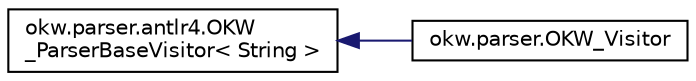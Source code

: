 digraph "Grafische Darstellung der Klassenhierarchie"
{
 // INTERACTIVE_SVG=YES
 // LATEX_PDF_SIZE
  edge [fontname="Helvetica",fontsize="10",labelfontname="Helvetica",labelfontsize="10"];
  node [fontname="Helvetica",fontsize="10",shape=record];
  rankdir="LR";
  Node0 [label="okw.parser.antlr4.OKW\l_ParserBaseVisitor\< String \>",height=0.2,width=0.4,color="black", fillcolor="white", style="filled",URL="$classokw_1_1parser_1_1antlr4_1_1_o_k_w___parser_base_visitor.html",tooltip=" "];
  Node0 -> Node1 [dir="back",color="midnightblue",fontsize="10",style="solid",fontname="Helvetica"];
  Node1 [label="okw.parser.OKW_Visitor",height=0.2,width=0.4,color="black", fillcolor="white", style="filled",URL="$classokw_1_1parser_1_1_o_k_w___visitor.html",tooltip=" "];
}
